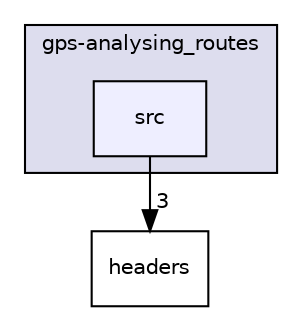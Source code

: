 digraph "src" {
  compound=true
  node [ fontsize="10", fontname="Helvetica"];
  edge [ labelfontsize="10", labelfontname="Helvetica"];
  subgraph clusterdir_ed8ff92b09fa8e920f169067f0da0da8 {
    graph [ bgcolor="#ddddee", pencolor="black", label="gps-analysing_routes" fontname="Helvetica", fontsize="10", URL="dir_ed8ff92b09fa8e920f169067f0da0da8.html"]
  dir_7e632518461741a698ec00bea2af8f0e [shape=box, label="src", style="filled", fillcolor="#eeeeff", pencolor="black", URL="dir_7e632518461741a698ec00bea2af8f0e.html"];
  }
  dir_543dcca676dfe97e83b1d501ade83928 [shape=box label="headers" URL="dir_543dcca676dfe97e83b1d501ade83928.html"];
  dir_7e632518461741a698ec00bea2af8f0e->dir_543dcca676dfe97e83b1d501ade83928 [headlabel="3", labeldistance=1.5 headhref="dir_000003_000001.html"];
}
